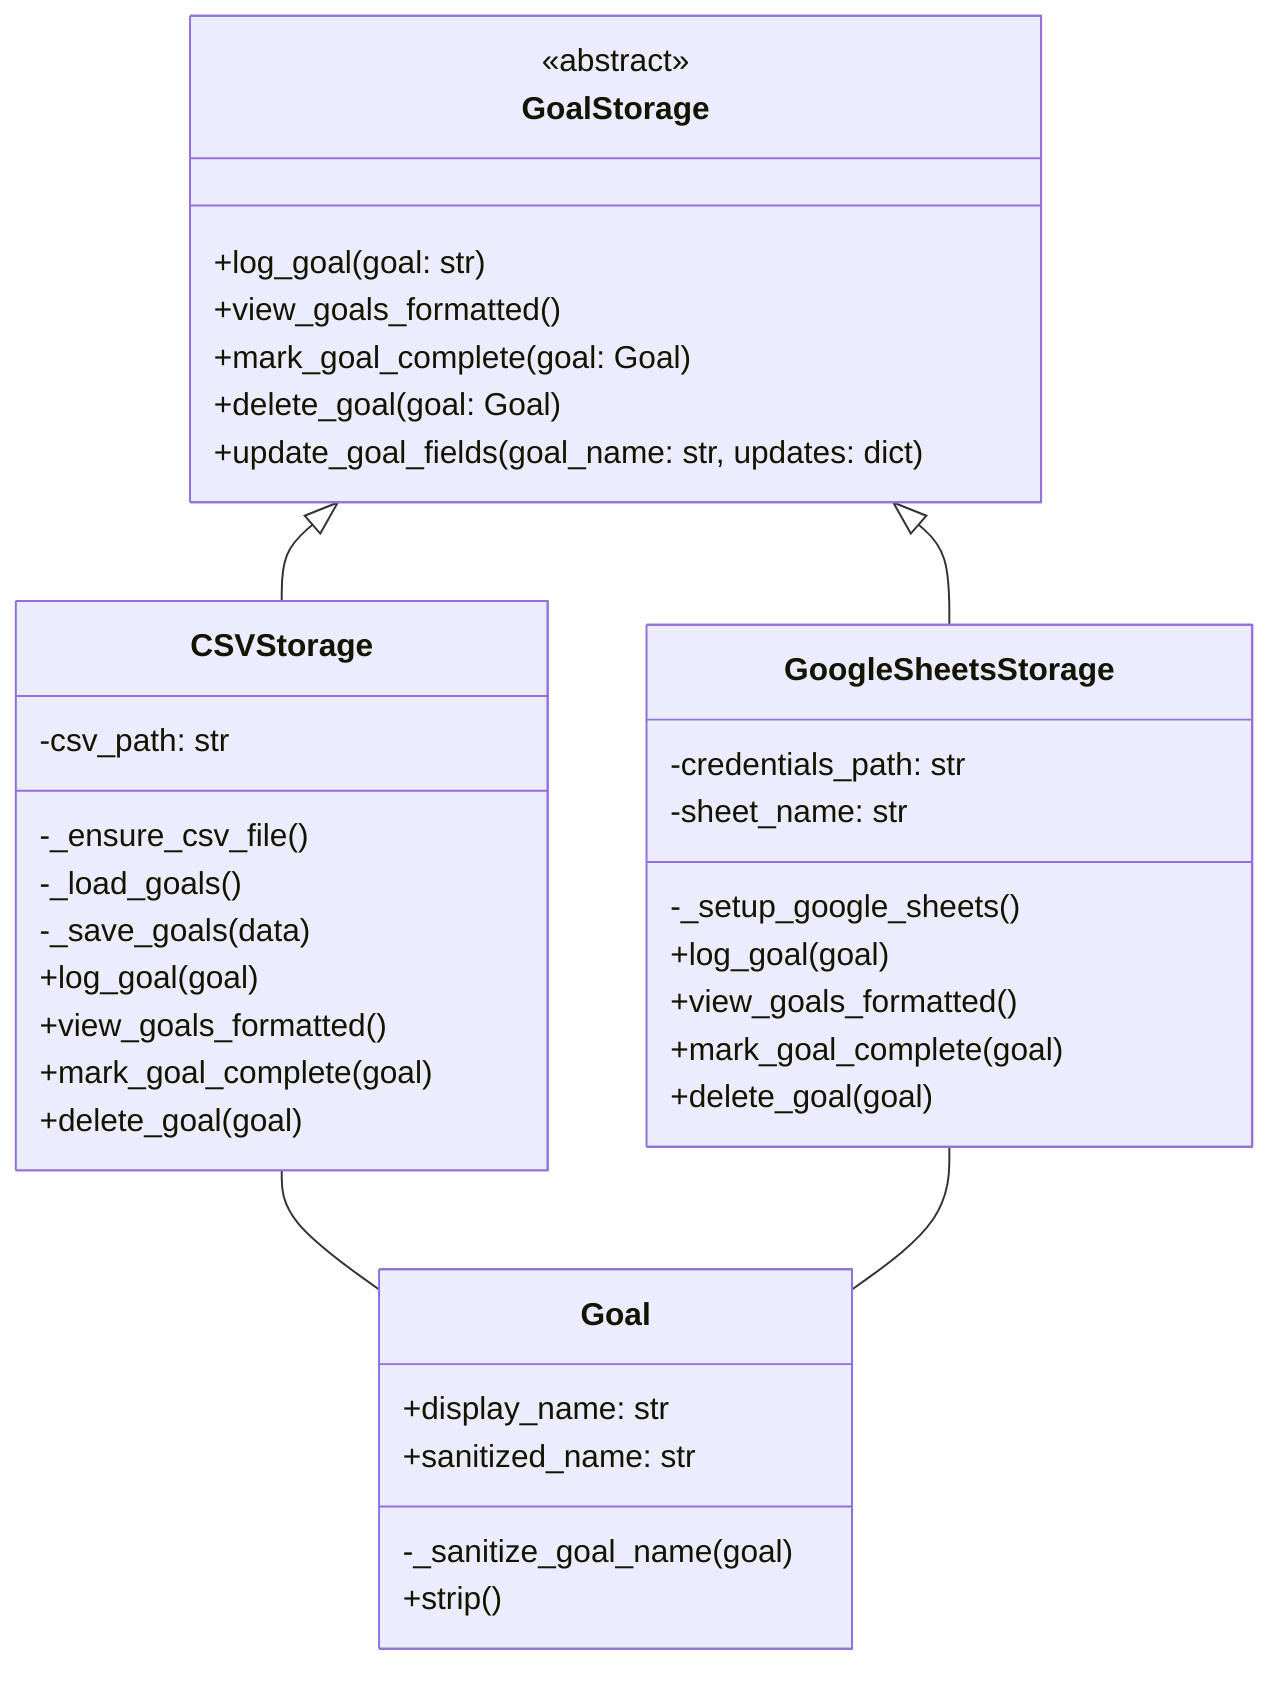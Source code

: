 classDiagram
    class GoalStorage {
        <<abstract>>
        +log_goal(goal: str)
        +view_goals_formatted()
        +mark_goal_complete(goal: Goal)
        +delete_goal(goal: Goal)
        +update_goal_fields(goal_name: str, updates: dict)
    }
    
    class CSVStorage {
        -csv_path: str
        -_ensure_csv_file()
        -_load_goals()
        -_save_goals(data)
        +log_goal(goal)
        +view_goals_formatted()
        +mark_goal_complete(goal)
        +delete_goal(goal)
    }
    
    class GoogleSheetsStorage {
        -credentials_path: str
        -sheet_name: str
        -_setup_google_sheets()
        +log_goal(goal)
        +view_goals_formatted()
        +mark_goal_complete(goal)
        +delete_goal(goal)
    }
    
    class Goal {
        +display_name: str
        +sanitized_name: str
        -_sanitize_goal_name(goal)
        +strip()
    }
    
    GoalStorage <|-- CSVStorage
    GoalStorage <|-- GoogleSheetsStorage
    CSVStorage -- Goal
    GoogleSheetsStorage -- Goal